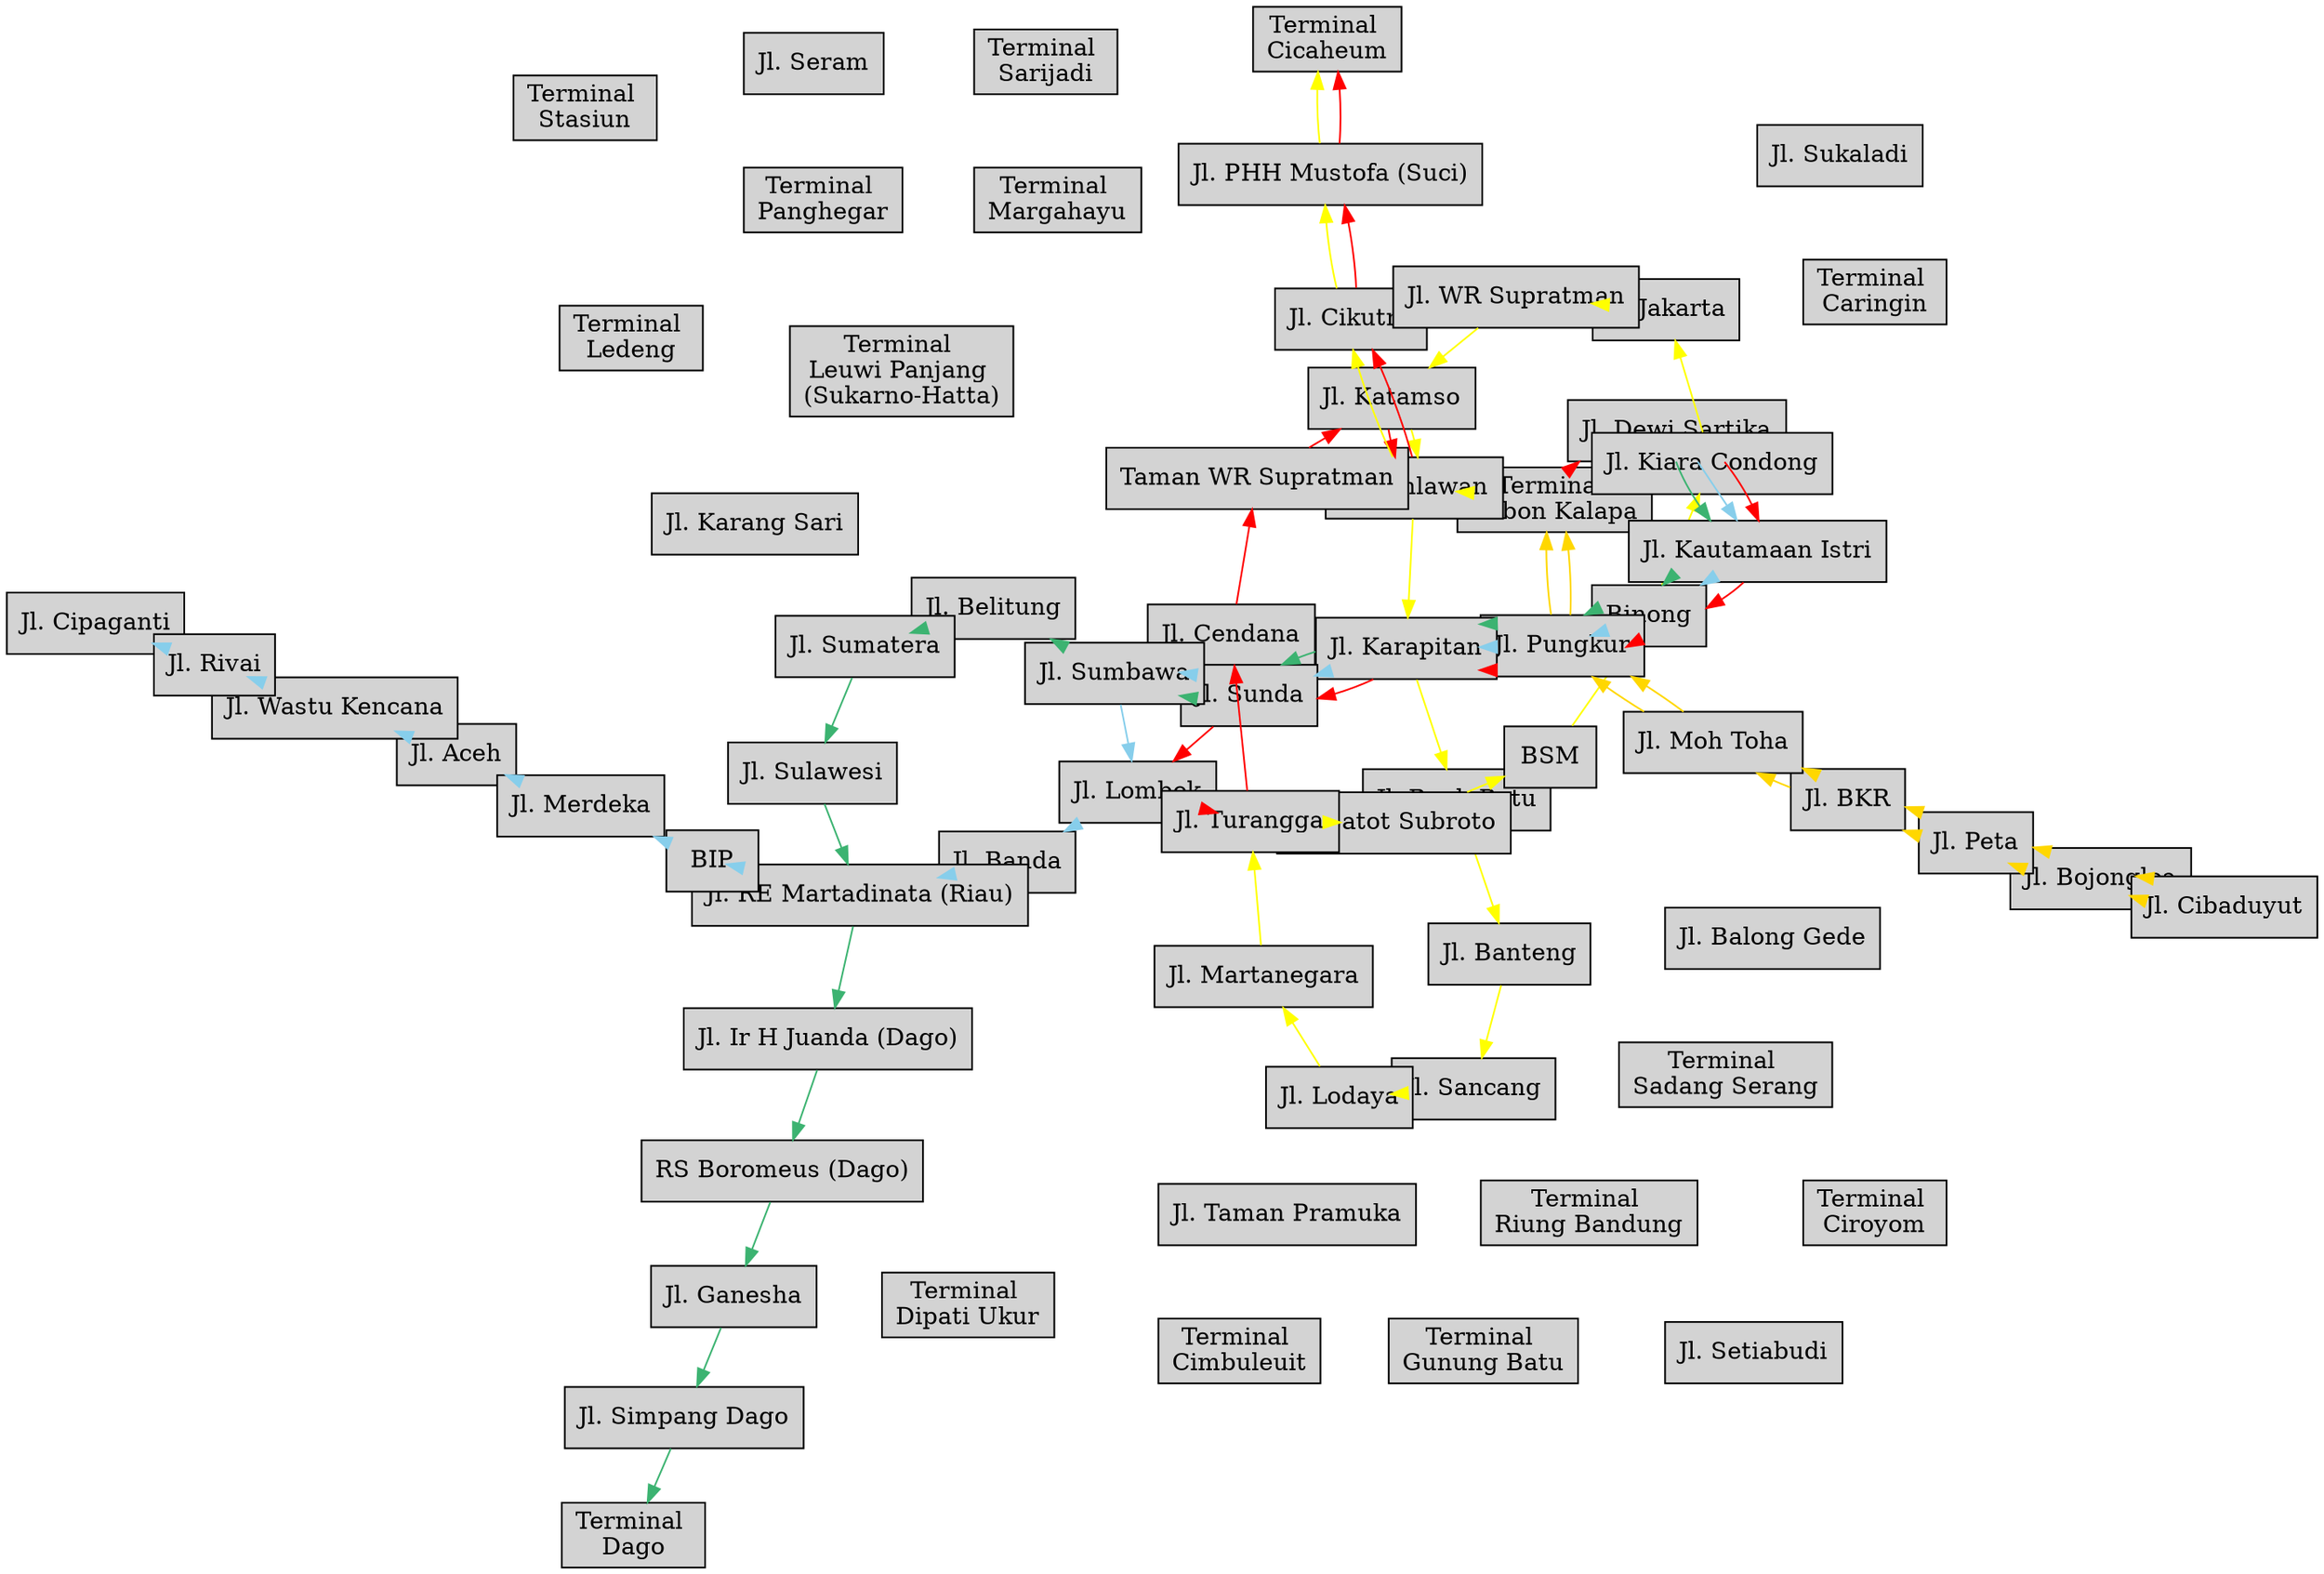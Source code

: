 digraph G{
    
    layout = neato;

    node [ style=filled, shape=rectangle, align=center]
    Ter1 [ label="Terminal 
Kebon Kalapa"]
    Ter2 [ label="Terminal 
Cicaheum"]
    Ter3 [ label="Terminal 
Dago"]
    Ter4 [ label="Terminal 
Ledeng"]
    Ter5 [ label="Terminal 
Ciroyom"]
    Ter6 [ label="Terminal 
Leuwi Panjang 
(Sukarno-Hatta)"]
    Ter7 [ label="Terminal 
Riung Bandung"]
    Ter8 [ label="Terminal 
Margahayu"]
    Ter9 [ label="Terminal 
Panghegar"]
    Ter10 [ label="Terminal 
Dipati Ukur"]
    Ter11 [ label="Terminal 
Sadang Serang"]
    Ter12 [ label="Terminal 
Caringin"]
    Ter13 [ label="Terminal 
Stasiun"]
    Ter14 [ label="Terminal 
Cimbuleuit"]
    Ter15 [ label="Terminal 
Gunung Batu"]
    Ter16 [ label="Terminal 
Sarijadi"]
    
    A1 [ label="Jl. Aceh"]

    B1 [ label="Jl. Buah Batu"]
    B2 [ label="Jl. Banteng"]
    B3 [ label="BSM"]
    B4 [ label="Binong"]
    B5 [ label="Jl. Balong Gede"]
    B6 [ label="Jl. Belitung"]
    B7 [ label="RS Boromeus (Dago)"]
    B8 [ label="Jl. Banda"]
    B9 [ label="BIP"]
    B10 [ label="Jl. Bojongloa"] 
    B11 [ label="Jl. BKR"] 

    C1 [ label="Jl. Cikutra"]
    C2 [ label="Jl. Cendana"]
    C3 [ label="Jl. Cipaganti"]
    C4 [ label="Jl. Cibaduyut"]

    D1 [ label="Jl. Dewi Sartika"]

    G1 [ label="Jl. Gatot Subroto"]
    G2 [ label="Jl. Ganesha"]
    
    I1 [ label="Jl. Ir H Juanda (Dago)"]

    J1 [ label="Jl. Jakarta"]
    
    K1 [ label="Jl. Karapitan"]
    K2 [ label="Jl. Kiara Condong"]
    K3 [ label="Jl. Katamso"]
    K4 [ label="Jl. Kautamaan Istri"]
    K5 [ label="Jl. Karang Sari"]
    
    L1 [ label="Jl. Lodaya"]
    L2 [ label="Jl. Lombok"]
    
    M1 [ label="Jl. Martanegara"]
    M2 [ label="Jl. Merdeka"]
    M3 [ label="Jl. Moh Toha"]
    
    P1 [ label="Jl. Pahlawan"]
    P2 [ label="Jl. PHH Mustofa (Suci)"]
    P3 [ label="Jl. Pungkur"]
    P4 [ label="Jl. Peta"]

    R1 [ label="Jl. RE Martadinata (Riau)"]
    R2 [ label="Jl. Rivai"]

    S1 [ label="Jl. Sancang"]
    S2 [ label="Jl. Sunda"]
    S3 [ label="Jl. Sumbawa"]
    S4 [ label="Jl. Sumatera"]
    S5 [ label="Jl. Sulawesi"]
    S6 [ label="Jl. Seram"]
    S7 [ label="Jl. Simpang Dago"]
    S8 [ label="Jl. Setiabudi"]
    S9 [ label="Jl. Sukaladi"]
    
    T1 [ label="Jl. Turangga"]
    T2 [ label="Jl. Taman Pramuka"]
    
    W1 [ label="Jl. WR Supratman"]
    W2 [ label="Taman WR Supratman"]
    W3 [ label="Jl. Wastu Kencana"]


    edge [ color=yellow] // Abdul Muis (Kebon Kelapa) - Cicaheum via Binong
    Ter1 -> P1 -> K1 -> B1 -> B2 -> S1 -> L1 -> M1 -> T1
    T1 -> G1 -> B3 -> B4 -> K2 -> J1 -> W1
    W1 -> K3 -> P1 -> C1 -> P2 -> Ter2
    
    edge [ color=red] // Abdul Muis (Kebon Kelapa) - Cicaheum via Aceh
    Ter1 -> D1 -> K4 -> B4 -> P3 -> K1 -> S2 -> L2 -> T1
    T1 -> C2 -> W2
    W2 -> K3 -> P1 -> C1 -> P2 -> Ter2

    edge [ color=mediumseagreen] // Abdul Muis (Kebon Kelapa) - Dago
    Ter1 -> D1 -> K4 -> B4 -> P3 -> K1 -> S2 
    S2 -> S3 -> B6 -> S4 -> S5 -> R1 -> I1 -> B7 -> G2 -> S7 -> Ter3

    edge [ color=skyblue] // Abdul Muis (Kebon Kelapa) - Ledeng
    Ter1 -> D1 -> K4 -> B4 -> P3 -> K1 -> S2 
    S2 -> S3 -> L2 -> B8 -> R1 -> B9 -> M2 -> A1 -> W3 -> R2 -> C3 

    edge [ color=gold] // Cibaduyut - Kebon Kelapa
    C4 -> B10 -> P4 -> B11 -> M3 -> P3 -> Ter1

    edge [ color=gold] // Cicaheum - Ciroyom
    C4 -> B10 -> P4 -> B11 -> M3 -> P3 -> Ter1


}